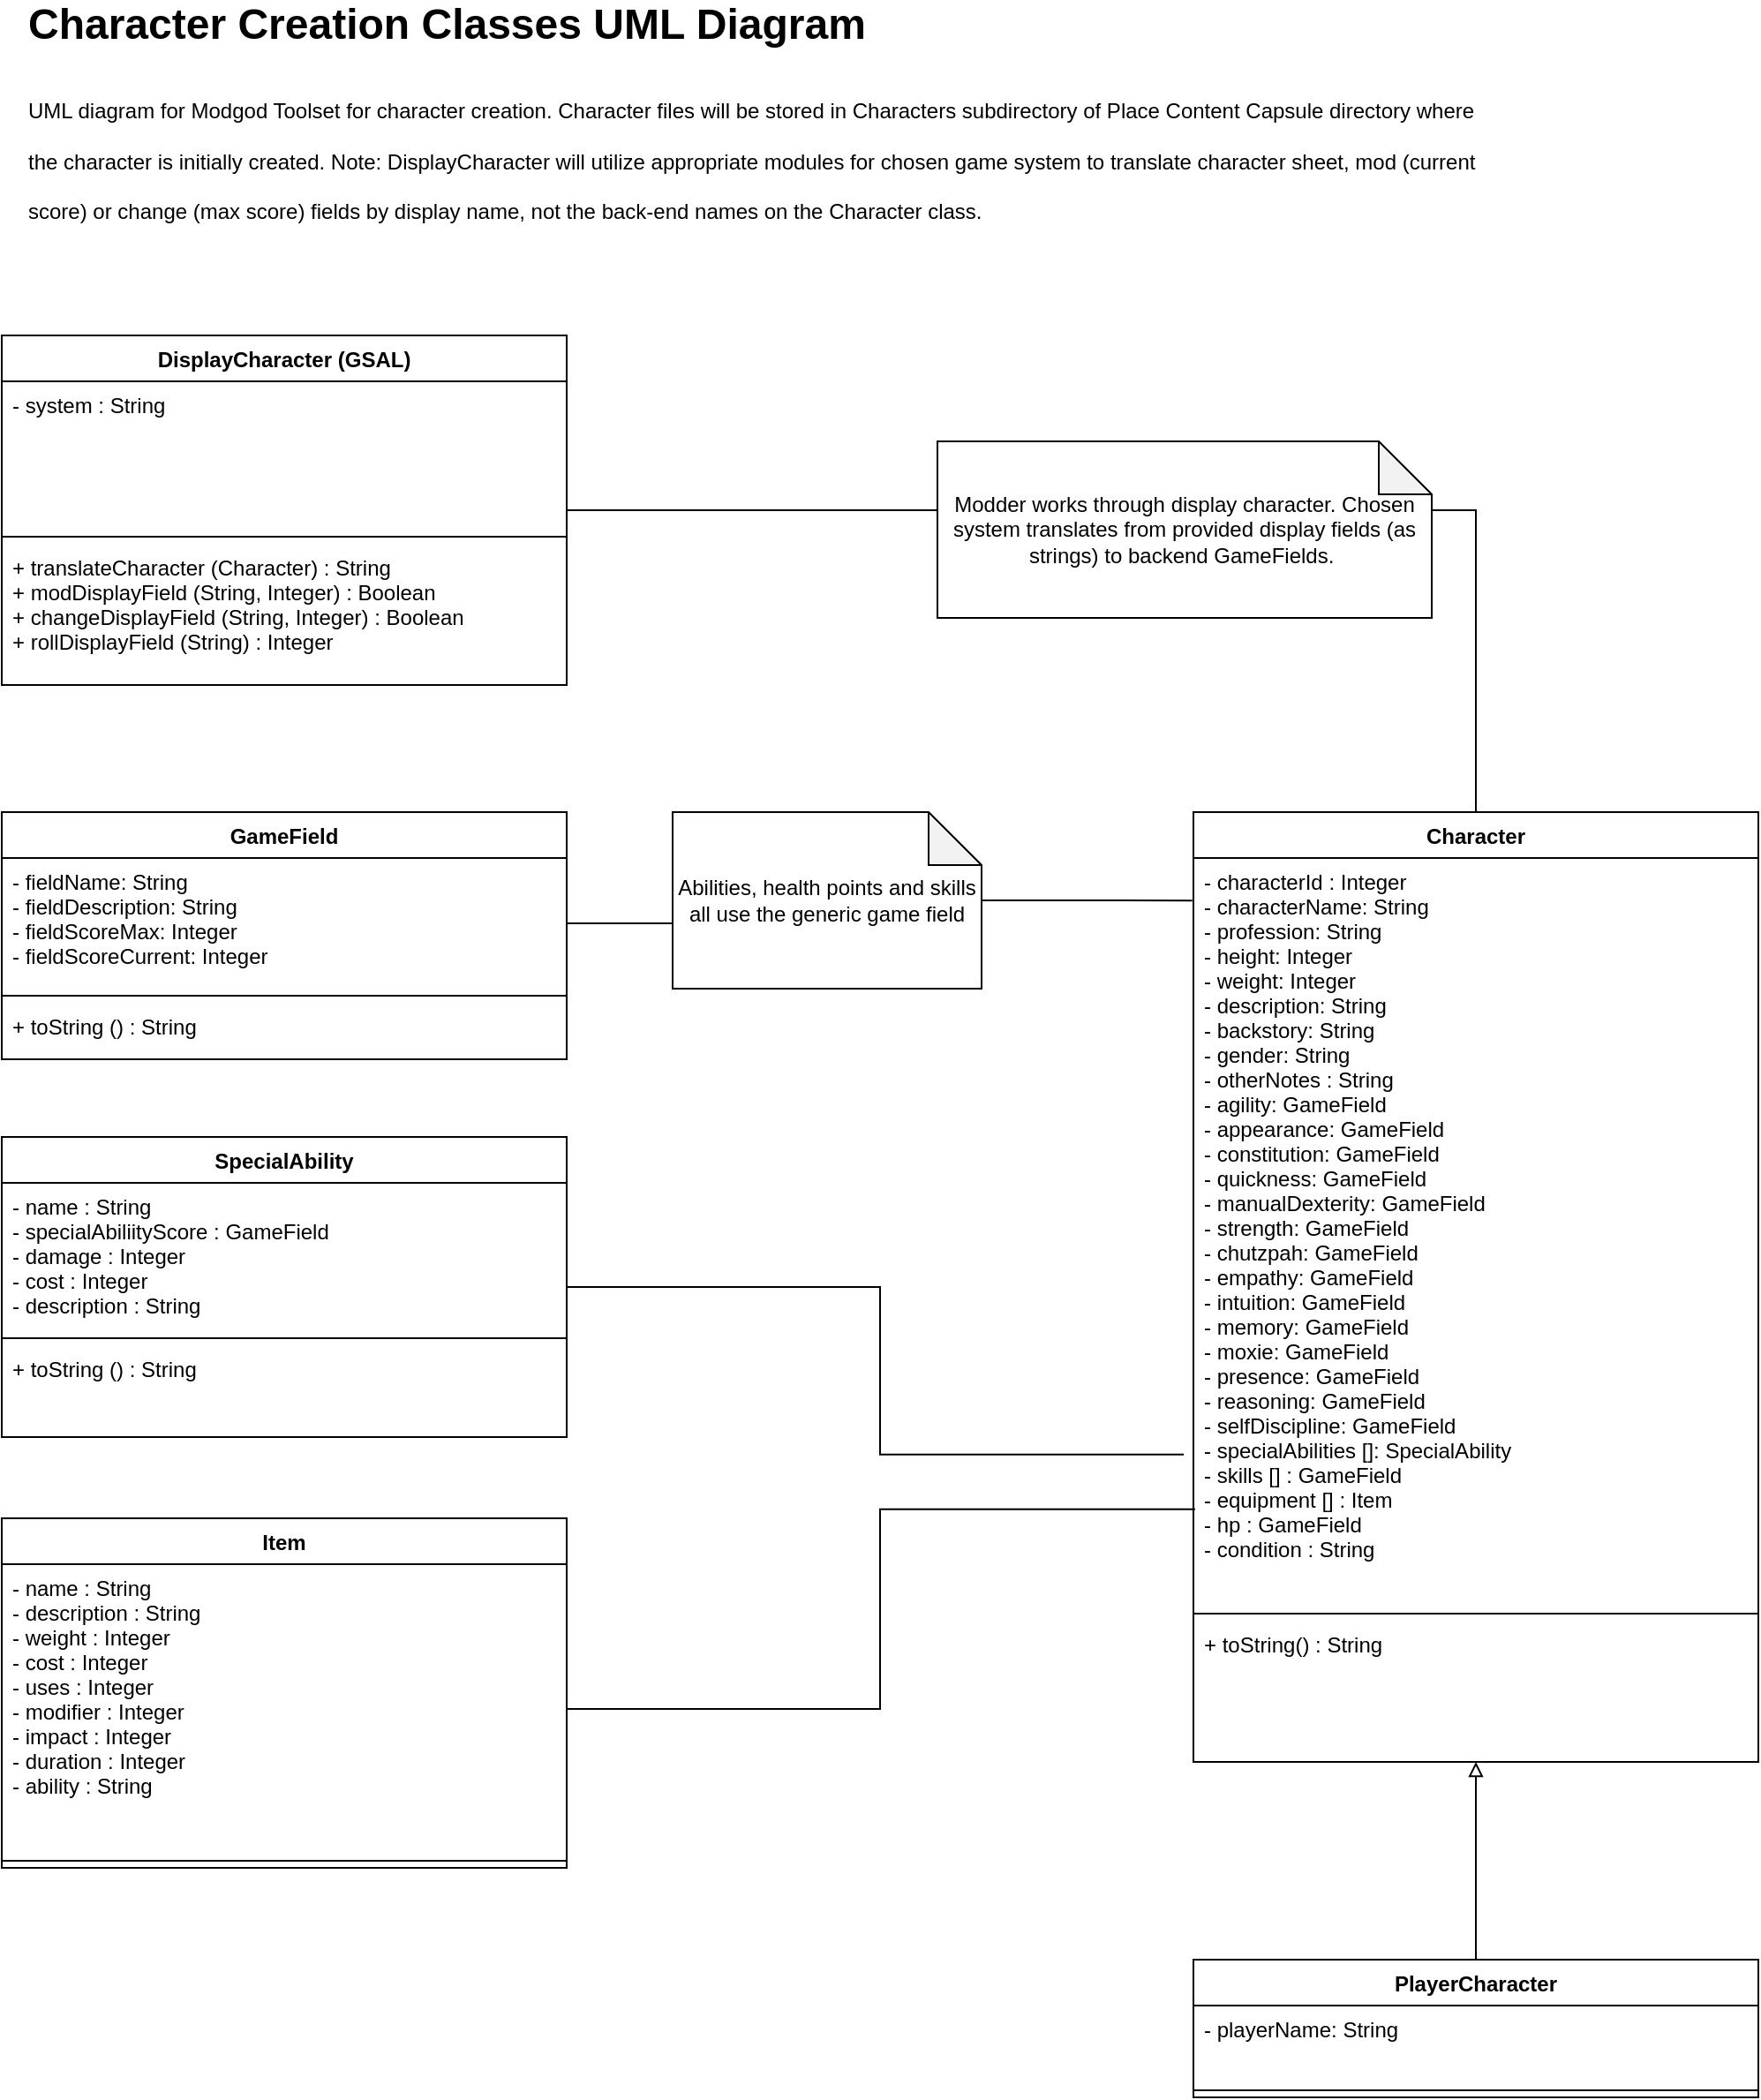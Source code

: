 <mxfile version="20.8.10" type="device"><diagram id="LsEVZn2ywElqt6WwXoec" name="Page-1"><mxGraphModel dx="1036" dy="614" grid="1" gridSize="10" guides="1" tooltips="1" connect="1" arrows="1" fold="1" page="1" pageScale="1" pageWidth="850" pageHeight="1100" math="0" shadow="0"><root><mxCell id="0"/><mxCell id="1" parent="0"/><mxCell id="9vxpIDCAJnqyiYPajHfb-1" value="&lt;span style=&quot;font-size: 24px;&quot;&gt;&lt;b&gt;Character Creation Classes&amp;nbsp;&lt;/b&gt;&lt;/span&gt;&lt;b style=&quot;font-size: 24px;&quot;&gt;UML Diagram&lt;/b&gt;&lt;h1&gt;&lt;span style=&quot;font-size: 12px; font-weight: 400;&quot;&gt;UML diagram for Modgod Toolset for character creation. Character files will be stored in Characters subdirectory of Place Content Capsule directory where the character is initially created. Note: DisplayCharacter will utilize appropriate modules for chosen game system to translate character sheet, mod (current score) or change (max score) fields by display name, not the back-end names on the Character class.&lt;/span&gt;&lt;/h1&gt;" style="text;html=1;strokeColor=none;fillColor=none;spacing=5;spacingTop=-20;whiteSpace=wrap;overflow=hidden;rounded=0;" parent="1" vertex="1"><mxGeometry x="10" y="20" width="830" height="150" as="geometry"/></mxCell><mxCell id="nZjs0Hpkxo3R55Bx91GT-1" value="Character" style="swimlane;fontStyle=1;align=center;verticalAlign=top;childLayout=stackLayout;horizontal=1;startSize=26;horizontalStack=0;resizeParent=1;resizeParentMax=0;resizeLast=0;collapsible=1;marginBottom=0;" parent="1" vertex="1"><mxGeometry x="675" y="470" width="320" height="538" as="geometry"/></mxCell><mxCell id="zRRlkUtcK6NEDtO3sjY--16" value="- characterId : Integer&#10;- characterName: String&#10;- profession: String&#10;- height: Integer&#10;- weight: Integer&#10;- description: String&#10;- backstory: String&#10;- gender: String&#10;- otherNotes : String&#10;- agility: GameField&#10;- appearance: GameField&#10;- constitution: GameField&#10;- quickness: GameField&#10;- manualDexterity: GameField&#10;- strength: GameField&#10;- chutzpah: GameField&#10;- empathy: GameField&#10;- intuition: GameField&#10;- memory: GameField&#10;- moxie: GameField&#10;- presence: GameField&#10;- reasoning: GameField&#10;- selfDiscipline: GameField&#10;- specialAbilities []: SpecialAbility&#10;- skills [] : GameField&#10;- equipment [] : Item&#10;- hp : GameField&#10;- condition : String&#10;" style="text;strokeColor=none;fillColor=none;align=left;verticalAlign=top;spacingLeft=4;spacingRight=4;overflow=hidden;rotatable=0;points=[[0,0.5],[1,0.5]];portConstraint=eastwest;" parent="nZjs0Hpkxo3R55Bx91GT-1" vertex="1"><mxGeometry y="26" width="320" height="424" as="geometry"/></mxCell><mxCell id="zRRlkUtcK6NEDtO3sjY--14" value="" style="line;strokeWidth=1;fillColor=none;align=left;verticalAlign=middle;spacingTop=-1;spacingLeft=3;spacingRight=3;rotatable=0;labelPosition=right;points=[];portConstraint=eastwest;strokeColor=inherit;" parent="nZjs0Hpkxo3R55Bx91GT-1" vertex="1"><mxGeometry y="450" width="320" height="8" as="geometry"/></mxCell><mxCell id="zRRlkUtcK6NEDtO3sjY--13" value="+ toString() : String" style="text;strokeColor=none;fillColor=none;align=left;verticalAlign=top;spacingLeft=4;spacingRight=4;overflow=hidden;rotatable=0;points=[[0,0.5],[1,0.5]];portConstraint=eastwest;" parent="nZjs0Hpkxo3R55Bx91GT-1" vertex="1"><mxGeometry y="458" width="320" height="80" as="geometry"/></mxCell><mxCell id="ctaATSEsorKstQo5cneY-24" style="edgeStyle=orthogonalEdgeStyle;rounded=0;orthogonalLoop=1;jettySize=auto;html=1;startArrow=none;startFill=0;endArrow=none;endFill=0;" edge="1" parent="1" source="mbNSmv50ZkUOtQz19J0V-2" target="nZjs0Hpkxo3R55Bx91GT-1"><mxGeometry relative="1" as="geometry"/></mxCell><mxCell id="mbNSmv50ZkUOtQz19J0V-2" value="DisplayCharacter (GSAL)" style="swimlane;fontStyle=1;align=center;verticalAlign=top;childLayout=stackLayout;horizontal=1;startSize=26;horizontalStack=0;resizeParent=1;resizeParentMax=0;resizeLast=0;collapsible=1;marginBottom=0;" parent="1" vertex="1"><mxGeometry y="200" width="320" height="198" as="geometry"/></mxCell><mxCell id="mbNSmv50ZkUOtQz19J0V-3" value="- system : String&#10;" style="text;strokeColor=none;fillColor=none;align=left;verticalAlign=top;spacingLeft=4;spacingRight=4;overflow=hidden;rotatable=0;points=[[0,0.5],[1,0.5]];portConstraint=eastwest;" parent="mbNSmv50ZkUOtQz19J0V-2" vertex="1"><mxGeometry y="26" width="320" height="84" as="geometry"/></mxCell><mxCell id="mbNSmv50ZkUOtQz19J0V-4" value="" style="line;strokeWidth=1;fillColor=none;align=left;verticalAlign=middle;spacingTop=-1;spacingLeft=3;spacingRight=3;rotatable=0;labelPosition=right;points=[];portConstraint=eastwest;strokeColor=inherit;" parent="mbNSmv50ZkUOtQz19J0V-2" vertex="1"><mxGeometry y="110" width="320" height="8" as="geometry"/></mxCell><mxCell id="mbNSmv50ZkUOtQz19J0V-5" value="+ translateCharacter (Character) : String&#10;+ modDisplayField (String, Integer) : Boolean&#10;+ changeDisplayField (String, Integer) : Boolean&#10;+ rollDisplayField (String) : Integer&#10;&#10;" style="text;strokeColor=none;fillColor=none;align=left;verticalAlign=top;spacingLeft=4;spacingRight=4;overflow=hidden;rotatable=0;points=[[0,0.5],[1,0.5]];portConstraint=eastwest;" parent="mbNSmv50ZkUOtQz19J0V-2" vertex="1"><mxGeometry y="118" width="320" height="80" as="geometry"/></mxCell><mxCell id="mbNSmv50ZkUOtQz19J0V-6" value="GameField" style="swimlane;fontStyle=1;align=center;verticalAlign=top;childLayout=stackLayout;horizontal=1;startSize=26;horizontalStack=0;resizeParent=1;resizeParentMax=0;resizeLast=0;collapsible=1;marginBottom=0;" parent="1" vertex="1"><mxGeometry y="470" width="320" height="140" as="geometry"/></mxCell><mxCell id="mbNSmv50ZkUOtQz19J0V-7" value="- fieldName: String&#10;- fieldDescription: String&#10;- fieldScoreMax: Integer&#10;- fieldScoreCurrent: Integer&#10;" style="text;strokeColor=none;fillColor=none;align=left;verticalAlign=top;spacingLeft=4;spacingRight=4;overflow=hidden;rotatable=0;points=[[0,0.5],[1,0.5]];portConstraint=eastwest;" parent="mbNSmv50ZkUOtQz19J0V-6" vertex="1"><mxGeometry y="26" width="320" height="74" as="geometry"/></mxCell><mxCell id="mbNSmv50ZkUOtQz19J0V-8" value="" style="line;strokeWidth=1;fillColor=none;align=left;verticalAlign=middle;spacingTop=-1;spacingLeft=3;spacingRight=3;rotatable=0;labelPosition=right;points=[];portConstraint=eastwest;strokeColor=inherit;" parent="mbNSmv50ZkUOtQz19J0V-6" vertex="1"><mxGeometry y="100" width="320" height="8" as="geometry"/></mxCell><mxCell id="ctaATSEsorKstQo5cneY-17" value="+ toString () : String" style="text;strokeColor=none;fillColor=none;align=left;verticalAlign=top;spacingLeft=4;spacingRight=4;overflow=hidden;rotatable=0;points=[[0,0.5],[1,0.5]];portConstraint=eastwest;" vertex="1" parent="mbNSmv50ZkUOtQz19J0V-6"><mxGeometry y="108" width="320" height="32" as="geometry"/></mxCell><mxCell id="mbNSmv50ZkUOtQz19J0V-22" style="edgeStyle=orthogonalEdgeStyle;rounded=0;orthogonalLoop=1;jettySize=auto;html=1;endArrow=block;endFill=0;" parent="1" source="mbNSmv50ZkUOtQz19J0V-18" target="nZjs0Hpkxo3R55Bx91GT-1" edge="1"><mxGeometry relative="1" as="geometry"/></mxCell><mxCell id="mbNSmv50ZkUOtQz19J0V-18" value="PlayerCharacter" style="swimlane;fontStyle=1;align=center;verticalAlign=top;childLayout=stackLayout;horizontal=1;startSize=26;horizontalStack=0;resizeParent=1;resizeParentMax=0;resizeLast=0;collapsible=1;marginBottom=0;" parent="1" vertex="1"><mxGeometry x="675" y="1120" width="320" height="78" as="geometry"/></mxCell><mxCell id="mbNSmv50ZkUOtQz19J0V-19" value="- playerName: String" style="text;strokeColor=none;fillColor=none;align=left;verticalAlign=top;spacingLeft=4;spacingRight=4;overflow=hidden;rotatable=0;points=[[0,0.5],[1,0.5]];portConstraint=eastwest;" parent="mbNSmv50ZkUOtQz19J0V-18" vertex="1"><mxGeometry y="26" width="320" height="44" as="geometry"/></mxCell><mxCell id="mbNSmv50ZkUOtQz19J0V-20" value="" style="line;strokeWidth=1;fillColor=none;align=left;verticalAlign=middle;spacingTop=-1;spacingLeft=3;spacingRight=3;rotatable=0;labelPosition=right;points=[];portConstraint=eastwest;strokeColor=inherit;" parent="mbNSmv50ZkUOtQz19J0V-18" vertex="1"><mxGeometry y="70" width="320" height="8" as="geometry"/></mxCell><mxCell id="ctaATSEsorKstQo5cneY-12" style="edgeStyle=orthogonalEdgeStyle;rounded=0;orthogonalLoop=1;jettySize=auto;html=1;endArrow=none;endFill=0;entryX=-0.017;entryY=0.797;entryDx=0;entryDy=0;entryPerimeter=0;" edge="1" parent="1" source="mbNSmv50ZkUOtQz19J0V-23" target="zRRlkUtcK6NEDtO3sjY--16"><mxGeometry relative="1" as="geometry"/></mxCell><mxCell id="mbNSmv50ZkUOtQz19J0V-23" value="SpecialAbility" style="swimlane;fontStyle=1;align=center;verticalAlign=top;childLayout=stackLayout;horizontal=1;startSize=26;horizontalStack=0;resizeParent=1;resizeParentMax=0;resizeLast=0;collapsible=1;marginBottom=0;" parent="1" vertex="1"><mxGeometry y="654" width="320" height="170" as="geometry"/></mxCell><mxCell id="mbNSmv50ZkUOtQz19J0V-24" value="- name : String&#10;- specialAbiliityScore : GameField&#10;- damage : Integer&#10;- cost : Integer&#10;- description : String" style="text;strokeColor=none;fillColor=none;align=left;verticalAlign=top;spacingLeft=4;spacingRight=4;overflow=hidden;rotatable=0;points=[[0,0.5],[1,0.5]];portConstraint=eastwest;" parent="mbNSmv50ZkUOtQz19J0V-23" vertex="1"><mxGeometry y="26" width="320" height="84" as="geometry"/></mxCell><mxCell id="mbNSmv50ZkUOtQz19J0V-25" value="" style="line;strokeWidth=1;fillColor=none;align=left;verticalAlign=middle;spacingTop=-1;spacingLeft=3;spacingRight=3;rotatable=0;labelPosition=right;points=[];portConstraint=eastwest;strokeColor=inherit;" parent="mbNSmv50ZkUOtQz19J0V-23" vertex="1"><mxGeometry y="110" width="320" height="8" as="geometry"/></mxCell><mxCell id="mbNSmv50ZkUOtQz19J0V-26" value="+ toString () : String" style="text;strokeColor=none;fillColor=none;align=left;verticalAlign=top;spacingLeft=4;spacingRight=4;overflow=hidden;rotatable=0;points=[[0,0.5],[1,0.5]];portConstraint=eastwest;" parent="mbNSmv50ZkUOtQz19J0V-23" vertex="1"><mxGeometry y="118" width="320" height="52" as="geometry"/></mxCell><mxCell id="ctaATSEsorKstQo5cneY-5" value="" style="edgeStyle=orthogonalEdgeStyle;rounded=0;orthogonalLoop=1;jettySize=auto;html=1;endArrow=none;endFill=0;entryX=0.034;entryY=0.63;entryDx=0;entryDy=0;entryPerimeter=0;" edge="1" parent="1" source="mbNSmv50ZkUOtQz19J0V-7" target="ctaATSEsorKstQo5cneY-3"><mxGeometry relative="1" as="geometry"><mxPoint x="370" y="533" as="sourcePoint"/><mxPoint x="678.52" y="533.812" as="targetPoint"/></mxGeometry></mxCell><mxCell id="ctaATSEsorKstQo5cneY-13" style="edgeStyle=orthogonalEdgeStyle;rounded=0;orthogonalLoop=1;jettySize=auto;html=1;entryX=-0.002;entryY=0.057;entryDx=0;entryDy=0;entryPerimeter=0;endArrow=none;endFill=0;" edge="1" parent="1" source="ctaATSEsorKstQo5cneY-3" target="zRRlkUtcK6NEDtO3sjY--16"><mxGeometry relative="1" as="geometry"/></mxCell><mxCell id="ctaATSEsorKstQo5cneY-3" value="Abilities, health points and skills all use the generic game field" style="shape=note;whiteSpace=wrap;html=1;backgroundOutline=1;darkOpacity=0.05;" vertex="1" parent="1"><mxGeometry x="380" y="470" width="175" height="100" as="geometry"/></mxCell><mxCell id="ctaATSEsorKstQo5cneY-18" value="Item" style="swimlane;fontStyle=1;align=center;verticalAlign=top;childLayout=stackLayout;horizontal=1;startSize=26;horizontalStack=0;resizeParent=1;resizeParentMax=0;resizeLast=0;collapsible=1;marginBottom=0;" vertex="1" parent="1"><mxGeometry y="870" width="320" height="198" as="geometry"/></mxCell><mxCell id="ctaATSEsorKstQo5cneY-19" value="- name : String&#10;- description : String&#10;- weight : Integer&#10;- cost : Integer&#10;- uses : Integer&#10;- modifier : Integer&#10;- impact : Integer&#10;- duration : Integer&#10;- ability : String" style="text;strokeColor=none;fillColor=none;align=left;verticalAlign=top;spacingLeft=4;spacingRight=4;overflow=hidden;rotatable=0;points=[[0,0.5],[1,0.5]];portConstraint=eastwest;" vertex="1" parent="ctaATSEsorKstQo5cneY-18"><mxGeometry y="26" width="320" height="164" as="geometry"/></mxCell><mxCell id="ctaATSEsorKstQo5cneY-20" value="" style="line;strokeWidth=1;fillColor=none;align=left;verticalAlign=middle;spacingTop=-1;spacingLeft=3;spacingRight=3;rotatable=0;labelPosition=right;points=[];portConstraint=eastwest;strokeColor=inherit;" vertex="1" parent="ctaATSEsorKstQo5cneY-18"><mxGeometry y="190" width="320" height="8" as="geometry"/></mxCell><mxCell id="ctaATSEsorKstQo5cneY-23" style="edgeStyle=orthogonalEdgeStyle;rounded=0;orthogonalLoop=1;jettySize=auto;html=1;startArrow=none;startFill=0;endArrow=none;endFill=0;entryX=0.003;entryY=0.87;entryDx=0;entryDy=0;entryPerimeter=0;" edge="1" parent="1" source="ctaATSEsorKstQo5cneY-19" target="zRRlkUtcK6NEDtO3sjY--16"><mxGeometry relative="1" as="geometry"/></mxCell><mxCell id="ctaATSEsorKstQo5cneY-25" value="Modder works through display character. Chosen system translates from provided display fields (as strings) to backend GameFields.&amp;nbsp;" style="shape=note;whiteSpace=wrap;html=1;backgroundOutline=1;darkOpacity=0.05;" vertex="1" parent="1"><mxGeometry x="530" y="260" width="280" height="100" as="geometry"/></mxCell></root></mxGraphModel></diagram></mxfile>